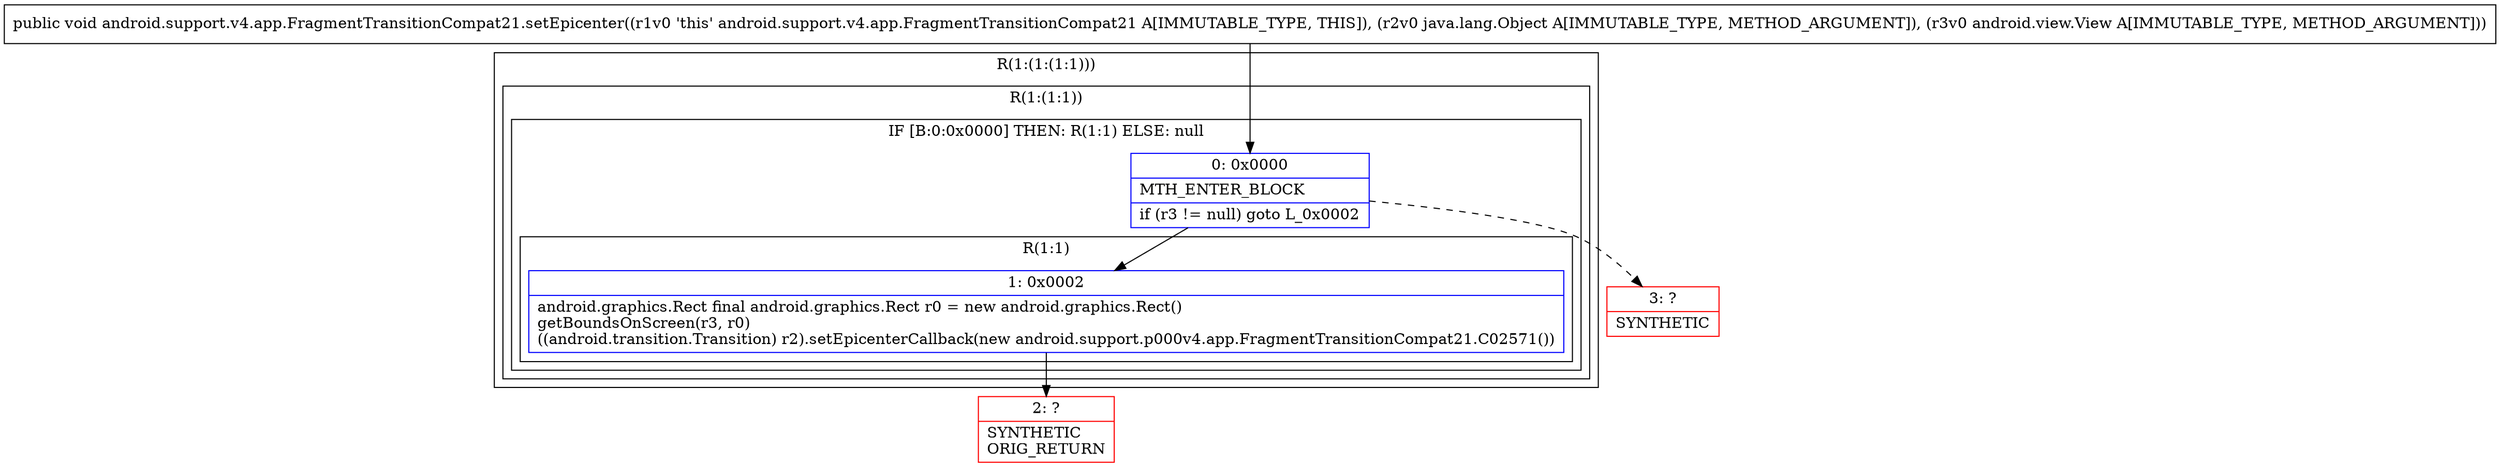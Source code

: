 digraph "CFG forandroid.support.v4.app.FragmentTransitionCompat21.setEpicenter(Ljava\/lang\/Object;Landroid\/view\/View;)V" {
subgraph cluster_Region_372750727 {
label = "R(1:(1:(1:1)))";
node [shape=record,color=blue];
subgraph cluster_Region_278435470 {
label = "R(1:(1:1))";
node [shape=record,color=blue];
subgraph cluster_IfRegion_1998113895 {
label = "IF [B:0:0x0000] THEN: R(1:1) ELSE: null";
node [shape=record,color=blue];
Node_0 [shape=record,label="{0\:\ 0x0000|MTH_ENTER_BLOCK\l|if (r3 != null) goto L_0x0002\l}"];
subgraph cluster_Region_361974566 {
label = "R(1:1)";
node [shape=record,color=blue];
Node_1 [shape=record,label="{1\:\ 0x0002|android.graphics.Rect final android.graphics.Rect r0 = new android.graphics.Rect()\lgetBoundsOnScreen(r3, r0)\l((android.transition.Transition) r2).setEpicenterCallback(new android.support.p000v4.app.FragmentTransitionCompat21.C02571())\l}"];
}
}
}
}
Node_2 [shape=record,color=red,label="{2\:\ ?|SYNTHETIC\lORIG_RETURN\l}"];
Node_3 [shape=record,color=red,label="{3\:\ ?|SYNTHETIC\l}"];
MethodNode[shape=record,label="{public void android.support.v4.app.FragmentTransitionCompat21.setEpicenter((r1v0 'this' android.support.v4.app.FragmentTransitionCompat21 A[IMMUTABLE_TYPE, THIS]), (r2v0 java.lang.Object A[IMMUTABLE_TYPE, METHOD_ARGUMENT]), (r3v0 android.view.View A[IMMUTABLE_TYPE, METHOD_ARGUMENT])) }"];
MethodNode -> Node_0;
Node_0 -> Node_1;
Node_0 -> Node_3[style=dashed];
Node_1 -> Node_2;
}

